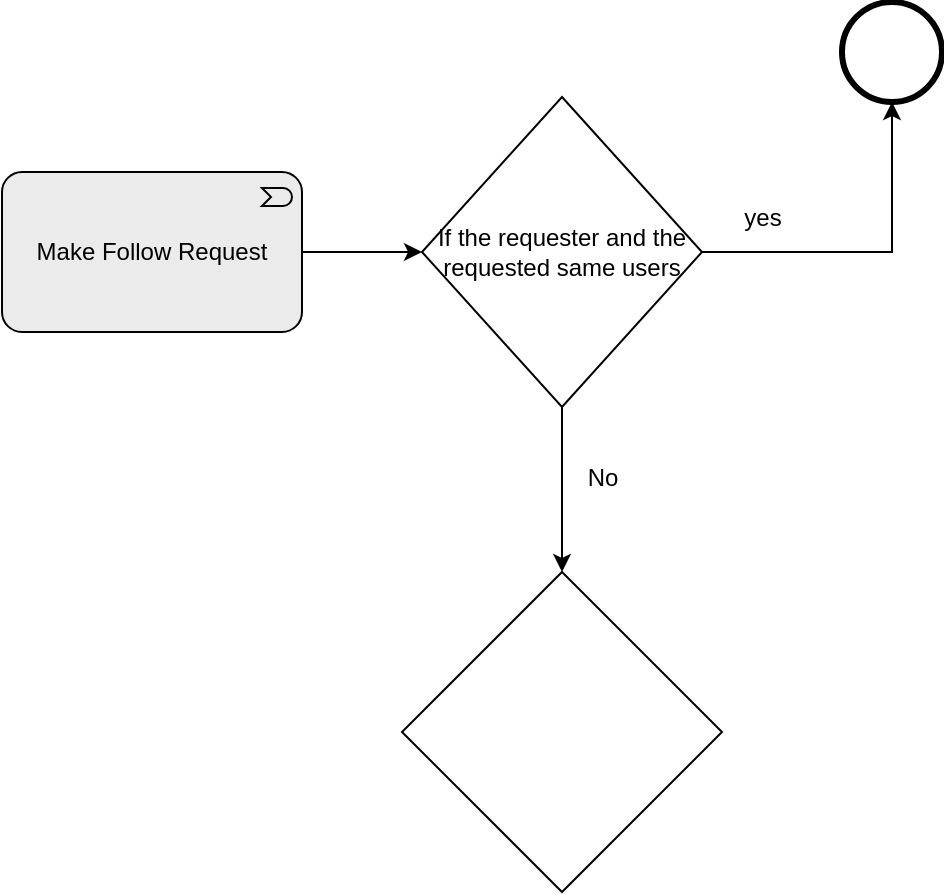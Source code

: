<mxfile version="24.6.4" type="github">
  <diagram name="Page-1" id="f4Uhgl8QoOEB7_nOkcwg">
    <mxGraphModel dx="1050" dy="1657" grid="1" gridSize="10" guides="1" tooltips="1" connect="1" arrows="1" fold="1" page="1" pageScale="1" pageWidth="850" pageHeight="1100" math="0" shadow="0">
      <root>
        <mxCell id="0" />
        <mxCell id="1" parent="0" />
        <mxCell id="vKj_o1oa9nbk5Jd2Geho-6" style="edgeStyle=orthogonalEdgeStyle;rounded=0;orthogonalLoop=1;jettySize=auto;html=1;entryX=0;entryY=0.5;entryDx=0;entryDy=0;" edge="1" parent="1" source="vKj_o1oa9nbk5Jd2Geho-1" target="vKj_o1oa9nbk5Jd2Geho-2">
          <mxGeometry relative="1" as="geometry" />
        </mxCell>
        <mxCell id="vKj_o1oa9nbk5Jd2Geho-1" value="Make Follow Request" style="html=1;outlineConnect=0;whiteSpace=wrap;fillColor=#EBEBEB;shape=mxgraph.archimate3.application;appType=event;archiType=rounded" vertex="1" parent="1">
          <mxGeometry x="100" y="80" width="150" height="80" as="geometry" />
        </mxCell>
        <mxCell id="vKj_o1oa9nbk5Jd2Geho-12" style="edgeStyle=orthogonalEdgeStyle;rounded=0;orthogonalLoop=1;jettySize=auto;html=1;exitX=0.5;exitY=1;exitDx=0;exitDy=0;" edge="1" parent="1" source="vKj_o1oa9nbk5Jd2Geho-2">
          <mxGeometry relative="1" as="geometry">
            <mxPoint x="380" y="280" as="targetPoint" />
          </mxGeometry>
        </mxCell>
        <mxCell id="vKj_o1oa9nbk5Jd2Geho-2" value="If the requester and the requested same users" style="rhombus;whiteSpace=wrap;html=1;" vertex="1" parent="1">
          <mxGeometry x="310" y="42.5" width="140" height="155" as="geometry" />
        </mxCell>
        <mxCell id="vKj_o1oa9nbk5Jd2Geho-7" value="" style="points=[[0.145,0.145,0],[0.5,0,0],[0.855,0.145,0],[1,0.5,0],[0.855,0.855,0],[0.5,1,0],[0.145,0.855,0],[0,0.5,0]];shape=mxgraph.bpmn.event;html=1;verticalLabelPosition=bottom;labelBackgroundColor=#ffffff;verticalAlign=top;align=center;perimeter=ellipsePerimeter;outlineConnect=0;aspect=fixed;outline=end;symbol=terminate2;" vertex="1" parent="1">
          <mxGeometry x="520" y="-5" width="50" height="50" as="geometry" />
        </mxCell>
        <mxCell id="vKj_o1oa9nbk5Jd2Geho-10" style="edgeStyle=orthogonalEdgeStyle;rounded=0;orthogonalLoop=1;jettySize=auto;html=1;exitX=1;exitY=0.5;exitDx=0;exitDy=0;entryX=0.5;entryY=1;entryDx=0;entryDy=0;entryPerimeter=0;" edge="1" parent="1" source="vKj_o1oa9nbk5Jd2Geho-2" target="vKj_o1oa9nbk5Jd2Geho-7">
          <mxGeometry relative="1" as="geometry" />
        </mxCell>
        <mxCell id="vKj_o1oa9nbk5Jd2Geho-11" value="yes" style="text;html=1;align=center;verticalAlign=middle;resizable=0;points=[];autosize=1;strokeColor=none;fillColor=none;" vertex="1" parent="1">
          <mxGeometry x="460" y="88" width="40" height="30" as="geometry" />
        </mxCell>
        <mxCell id="vKj_o1oa9nbk5Jd2Geho-13" value="No" style="text;html=1;align=center;verticalAlign=middle;resizable=0;points=[];autosize=1;strokeColor=none;fillColor=none;" vertex="1" parent="1">
          <mxGeometry x="380" y="218" width="40" height="30" as="geometry" />
        </mxCell>
        <mxCell id="vKj_o1oa9nbk5Jd2Geho-18" value="" style="rhombus;whiteSpace=wrap;html=1;" vertex="1" parent="1">
          <mxGeometry x="300" y="280" width="160" height="160" as="geometry" />
        </mxCell>
      </root>
    </mxGraphModel>
  </diagram>
</mxfile>
